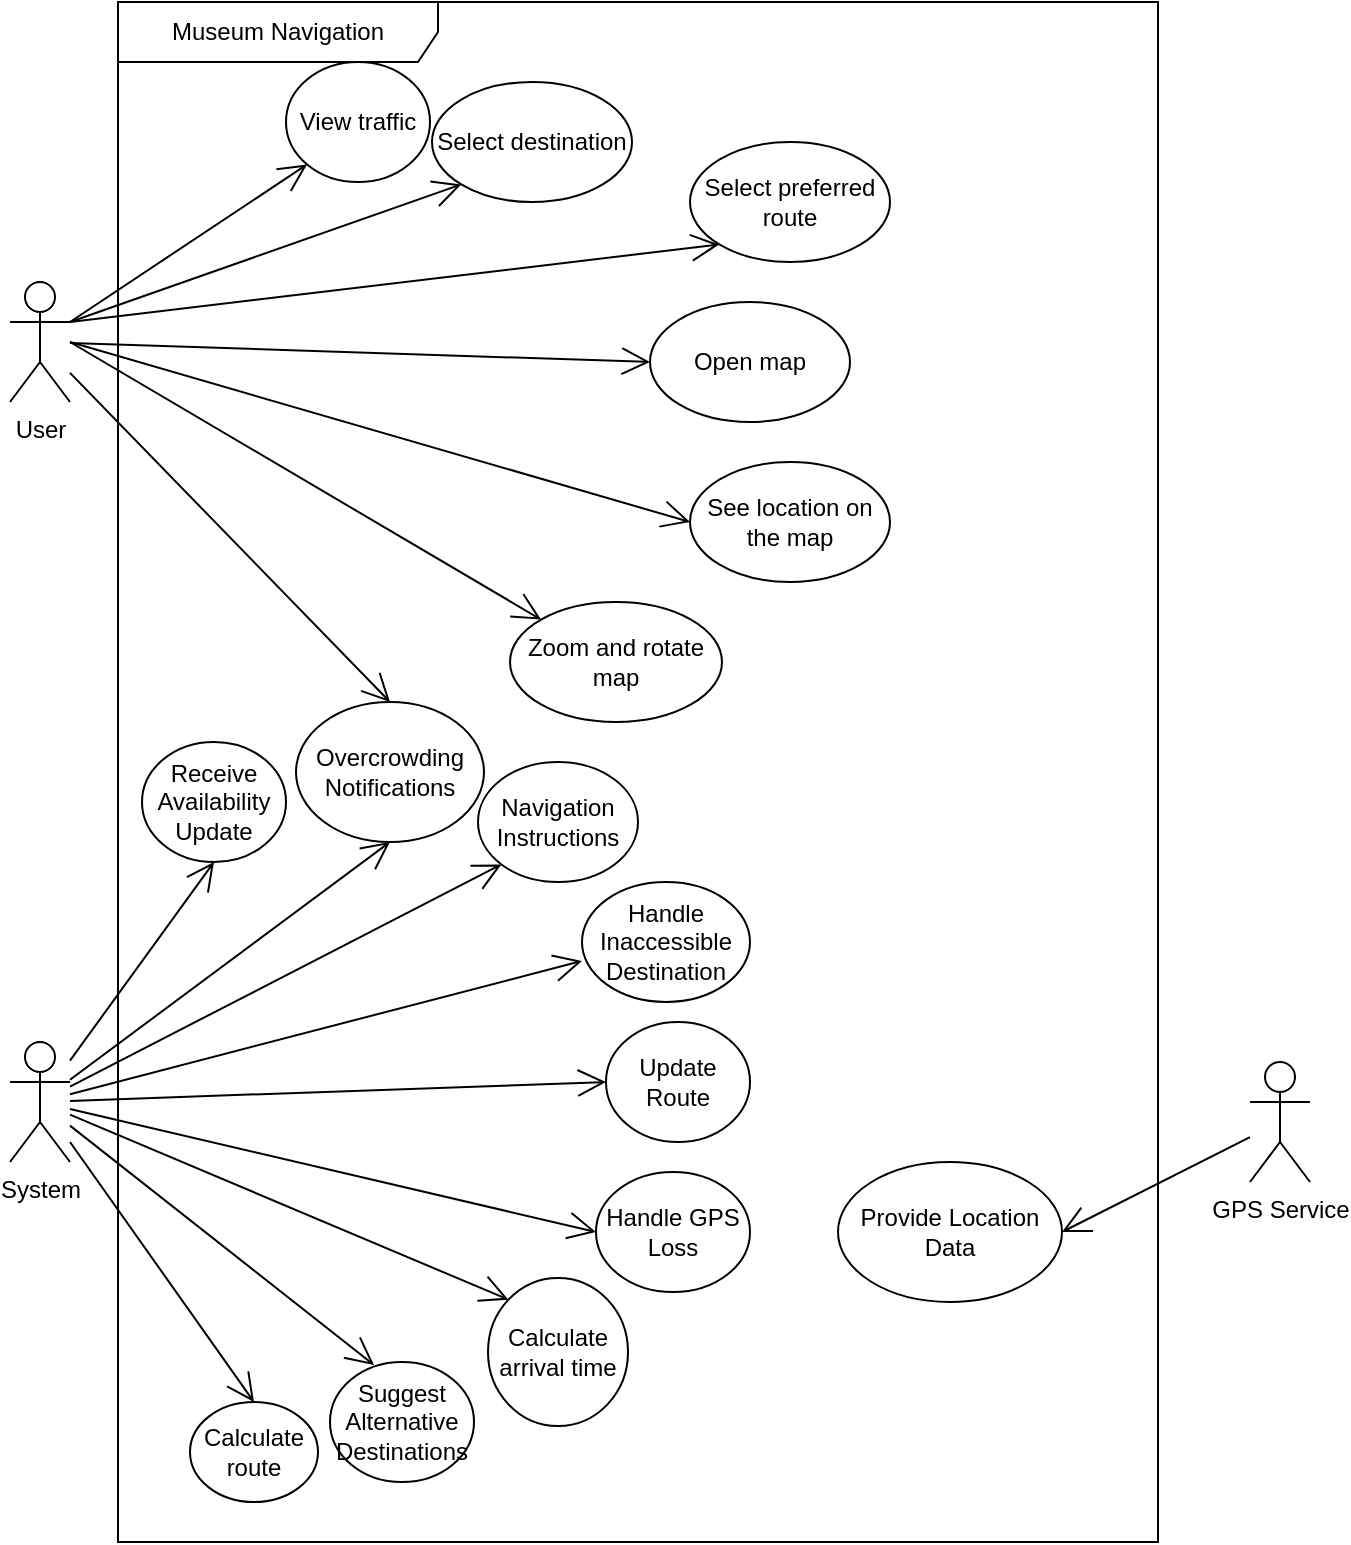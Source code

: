 <mxfile version="24.0.7" type="device">
  <diagram name="Page-1" id="qi3lIp9ydv2oDx0npDC7">
    <mxGraphModel dx="868" dy="2097" grid="1" gridSize="10" guides="1" tooltips="1" connect="1" arrows="1" fold="1" page="1" pageScale="1" pageWidth="827" pageHeight="1169" math="0" shadow="0">
      <root>
        <mxCell id="0" />
        <mxCell id="1" parent="0" />
        <mxCell id="xxnfUtCZBif7c-njbAb_-1" value="&lt;div&gt;Museum Navigation&lt;/div&gt;" style="shape=umlFrame;whiteSpace=wrap;html=1;pointerEvents=0;recursiveResize=0;container=1;collapsible=0;width=160;" vertex="1" parent="1">
          <mxGeometry x="154" y="-450" width="520" height="770" as="geometry" />
        </mxCell>
        <mxCell id="xxnfUtCZBif7c-njbAb_-9" value="Open map" style="ellipse;whiteSpace=wrap;html=1;" vertex="1" parent="xxnfUtCZBif7c-njbAb_-1">
          <mxGeometry x="266" y="150" width="100" height="60" as="geometry" />
        </mxCell>
        <mxCell id="xxnfUtCZBif7c-njbAb_-10" value="See location on the map" style="ellipse;whiteSpace=wrap;html=1;" vertex="1" parent="xxnfUtCZBif7c-njbAb_-1">
          <mxGeometry x="286" y="230" width="100" height="60" as="geometry" />
        </mxCell>
        <mxCell id="xxnfUtCZBif7c-njbAb_-13" value="Select destination" style="ellipse;whiteSpace=wrap;html=1;" vertex="1" parent="xxnfUtCZBif7c-njbAb_-1">
          <mxGeometry x="157" y="40" width="100" height="60" as="geometry" />
        </mxCell>
        <mxCell id="xxnfUtCZBif7c-njbAb_-14" value="Select preferred route" style="ellipse;whiteSpace=wrap;html=1;" vertex="1" parent="xxnfUtCZBif7c-njbAb_-1">
          <mxGeometry x="286" y="70" width="100" height="60" as="geometry" />
        </mxCell>
        <mxCell id="xxnfUtCZBif7c-njbAb_-17" value="Zoom and rotate map" style="ellipse;whiteSpace=wrap;html=1;" vertex="1" parent="xxnfUtCZBif7c-njbAb_-1">
          <mxGeometry x="196" y="300" width="106" height="60" as="geometry" />
        </mxCell>
        <mxCell id="xxnfUtCZBif7c-njbAb_-22" value="Provide Location Data" style="ellipse;whiteSpace=wrap;html=1;" vertex="1" parent="xxnfUtCZBif7c-njbAb_-1">
          <mxGeometry x="360" y="580" width="112" height="70" as="geometry" />
        </mxCell>
        <mxCell id="xxnfUtCZBif7c-njbAb_-27" value="Calculate arrival time" style="ellipse;whiteSpace=wrap;html=1;direction=south;" vertex="1" parent="xxnfUtCZBif7c-njbAb_-1">
          <mxGeometry x="185" y="638" width="70" height="74" as="geometry" />
        </mxCell>
        <mxCell id="xxnfUtCZBif7c-njbAb_-28" value="Calculate route" style="ellipse;whiteSpace=wrap;html=1;" vertex="1" parent="xxnfUtCZBif7c-njbAb_-1">
          <mxGeometry x="36" y="700" width="64" height="50" as="geometry" />
        </mxCell>
        <mxCell id="xxnfUtCZBif7c-njbAb_-29" value="Handle GPS Loss" style="ellipse;whiteSpace=wrap;html=1;" vertex="1" parent="xxnfUtCZBif7c-njbAb_-1">
          <mxGeometry x="239" y="585" width="77" height="60" as="geometry" />
        </mxCell>
        <mxCell id="xxnfUtCZBif7c-njbAb_-30" value="Navigation Instructions" style="ellipse;whiteSpace=wrap;html=1;" vertex="1" parent="xxnfUtCZBif7c-njbAb_-1">
          <mxGeometry x="180" y="380" width="80" height="60" as="geometry" />
        </mxCell>
        <mxCell id="xxnfUtCZBif7c-njbAb_-33" value="Handle Inaccessible Destination" style="ellipse;whiteSpace=wrap;html=1;" vertex="1" parent="xxnfUtCZBif7c-njbAb_-1">
          <mxGeometry x="232" y="440" width="84" height="60" as="geometry" />
        </mxCell>
        <mxCell id="xxnfUtCZBif7c-njbAb_-34" value="Update Route" style="ellipse;whiteSpace=wrap;html=1;" vertex="1" parent="xxnfUtCZBif7c-njbAb_-1">
          <mxGeometry x="244" y="510" width="72" height="60" as="geometry" />
        </mxCell>
        <mxCell id="xxnfUtCZBif7c-njbAb_-35" value="Receive Availability Update" style="ellipse;whiteSpace=wrap;html=1;" vertex="1" parent="xxnfUtCZBif7c-njbAb_-1">
          <mxGeometry x="12" y="370" width="72" height="60" as="geometry" />
        </mxCell>
        <mxCell id="xxnfUtCZBif7c-njbAb_-36" value="Suggest Alternative Destinations" style="ellipse;whiteSpace=wrap;html=1;" vertex="1" parent="xxnfUtCZBif7c-njbAb_-1">
          <mxGeometry x="106" y="680" width="72" height="60" as="geometry" />
        </mxCell>
        <mxCell id="xxnfUtCZBif7c-njbAb_-37" value="Overcrowding Notifications" style="ellipse;whiteSpace=wrap;html=1;" vertex="1" parent="xxnfUtCZBif7c-njbAb_-1">
          <mxGeometry x="89" y="350" width="94" height="70" as="geometry" />
        </mxCell>
        <mxCell id="xxnfUtCZBif7c-njbAb_-51" value="View traffic" style="ellipse;whiteSpace=wrap;html=1;" vertex="1" parent="xxnfUtCZBif7c-njbAb_-1">
          <mxGeometry x="84" y="30" width="72" height="60" as="geometry" />
        </mxCell>
        <mxCell id="xxnfUtCZBif7c-njbAb_-2" value="User" style="shape=umlActor;verticalLabelPosition=bottom;verticalAlign=top;html=1;" vertex="1" parent="1">
          <mxGeometry x="100" y="-310" width="30" height="60" as="geometry" />
        </mxCell>
        <mxCell id="xxnfUtCZBif7c-njbAb_-3" value="System" style="shape=umlActor;verticalLabelPosition=bottom;verticalAlign=top;html=1;" vertex="1" parent="1">
          <mxGeometry x="100" y="70" width="30" height="60" as="geometry" />
        </mxCell>
        <mxCell id="xxnfUtCZBif7c-njbAb_-21" value="GPS Service" style="shape=umlActor;verticalLabelPosition=bottom;verticalAlign=top;html=1;" vertex="1" parent="1">
          <mxGeometry x="720" y="80" width="30" height="60" as="geometry" />
        </mxCell>
        <mxCell id="xxnfUtCZBif7c-njbAb_-26" value="" style="endArrow=open;endFill=1;endSize=12;html=1;rounded=0;entryX=1;entryY=0.5;entryDx=0;entryDy=0;" edge="1" parent="1" source="xxnfUtCZBif7c-njbAb_-21" target="xxnfUtCZBif7c-njbAb_-22">
          <mxGeometry width="160" relative="1" as="geometry">
            <mxPoint x="420" y="140" as="sourcePoint" />
            <mxPoint x="580" y="140" as="targetPoint" />
          </mxGeometry>
        </mxCell>
        <mxCell id="xxnfUtCZBif7c-njbAb_-38" value="" style="endArrow=open;endFill=1;endSize=12;html=1;rounded=0;entryX=0.5;entryY=1;entryDx=0;entryDy=0;" edge="1" parent="1" source="xxnfUtCZBif7c-njbAb_-3" target="xxnfUtCZBif7c-njbAb_-35">
          <mxGeometry width="160" relative="1" as="geometry">
            <mxPoint x="280" y="20" as="sourcePoint" />
            <mxPoint x="440" y="20" as="targetPoint" />
          </mxGeometry>
        </mxCell>
        <mxCell id="xxnfUtCZBif7c-njbAb_-39" value="" style="endArrow=open;endFill=1;endSize=12;html=1;rounded=0;entryX=0.5;entryY=1;entryDx=0;entryDy=0;" edge="1" parent="1" source="xxnfUtCZBif7c-njbAb_-3" target="xxnfUtCZBif7c-njbAb_-37">
          <mxGeometry width="160" relative="1" as="geometry">
            <mxPoint x="140" y="89" as="sourcePoint" />
            <mxPoint x="212" y="-10" as="targetPoint" />
          </mxGeometry>
        </mxCell>
        <mxCell id="xxnfUtCZBif7c-njbAb_-40" value="" style="endArrow=open;endFill=1;endSize=12;html=1;rounded=0;entryX=0;entryY=1;entryDx=0;entryDy=0;" edge="1" parent="1" source="xxnfUtCZBif7c-njbAb_-3" target="xxnfUtCZBif7c-njbAb_-30">
          <mxGeometry width="160" relative="1" as="geometry">
            <mxPoint x="150" y="99" as="sourcePoint" />
            <mxPoint x="222" as="targetPoint" />
          </mxGeometry>
        </mxCell>
        <mxCell id="xxnfUtCZBif7c-njbAb_-41" value="" style="endArrow=open;endFill=1;endSize=12;html=1;rounded=0;entryX=0;entryY=0.658;entryDx=0;entryDy=0;entryPerimeter=0;" edge="1" parent="1" source="xxnfUtCZBif7c-njbAb_-3" target="xxnfUtCZBif7c-njbAb_-33">
          <mxGeometry width="160" relative="1" as="geometry">
            <mxPoint x="160" y="109" as="sourcePoint" />
            <mxPoint x="232" y="10" as="targetPoint" />
          </mxGeometry>
        </mxCell>
        <mxCell id="xxnfUtCZBif7c-njbAb_-42" value="" style="endArrow=open;endFill=1;endSize=12;html=1;rounded=0;entryX=0;entryY=0.5;entryDx=0;entryDy=0;" edge="1" parent="1" source="xxnfUtCZBif7c-njbAb_-3" target="xxnfUtCZBif7c-njbAb_-34">
          <mxGeometry width="160" relative="1" as="geometry">
            <mxPoint x="170" y="119" as="sourcePoint" />
            <mxPoint x="242" y="20" as="targetPoint" />
          </mxGeometry>
        </mxCell>
        <mxCell id="xxnfUtCZBif7c-njbAb_-43" value="" style="endArrow=open;endFill=1;endSize=12;html=1;rounded=0;entryX=0;entryY=0.5;entryDx=0;entryDy=0;" edge="1" parent="1" source="xxnfUtCZBif7c-njbAb_-3" target="xxnfUtCZBif7c-njbAb_-29">
          <mxGeometry width="160" relative="1" as="geometry">
            <mxPoint x="180" y="129" as="sourcePoint" />
            <mxPoint x="252" y="30" as="targetPoint" />
          </mxGeometry>
        </mxCell>
        <mxCell id="xxnfUtCZBif7c-njbAb_-44" value="" style="endArrow=open;endFill=1;endSize=12;html=1;rounded=0;entryX=0;entryY=1;entryDx=0;entryDy=0;" edge="1" parent="1" source="xxnfUtCZBif7c-njbAb_-3" target="xxnfUtCZBif7c-njbAb_-27">
          <mxGeometry width="160" relative="1" as="geometry">
            <mxPoint x="190" y="139" as="sourcePoint" />
            <mxPoint x="262" y="40" as="targetPoint" />
          </mxGeometry>
        </mxCell>
        <mxCell id="xxnfUtCZBif7c-njbAb_-45" value="" style="endArrow=open;endFill=1;endSize=12;html=1;rounded=0;entryX=0.306;entryY=0.025;entryDx=0;entryDy=0;entryPerimeter=0;" edge="1" parent="1" source="xxnfUtCZBif7c-njbAb_-3" target="xxnfUtCZBif7c-njbAb_-36">
          <mxGeometry width="160" relative="1" as="geometry">
            <mxPoint x="200" y="149" as="sourcePoint" />
            <mxPoint x="272" y="50" as="targetPoint" />
          </mxGeometry>
        </mxCell>
        <mxCell id="xxnfUtCZBif7c-njbAb_-46" value="" style="endArrow=open;endFill=1;endSize=12;html=1;rounded=0;entryX=0.5;entryY=0;entryDx=0;entryDy=0;" edge="1" parent="1" target="xxnfUtCZBif7c-njbAb_-28">
          <mxGeometry width="160" relative="1" as="geometry">
            <mxPoint x="130" y="120" as="sourcePoint" />
            <mxPoint x="282" y="60" as="targetPoint" />
          </mxGeometry>
        </mxCell>
        <mxCell id="xxnfUtCZBif7c-njbAb_-49" value="" style="endArrow=open;endFill=1;endSize=12;html=1;rounded=0;entryX=0.5;entryY=0;entryDx=0;entryDy=0;" edge="1" parent="1" source="xxnfUtCZBif7c-njbAb_-2" target="xxnfUtCZBif7c-njbAb_-37">
          <mxGeometry width="160" relative="1" as="geometry">
            <mxPoint x="100" y="-111" as="sourcePoint" />
            <mxPoint x="172" y="-210" as="targetPoint" />
          </mxGeometry>
        </mxCell>
        <mxCell id="xxnfUtCZBif7c-njbAb_-52" value="" style="endArrow=open;endFill=1;endSize=12;html=1;rounded=0;exitX=1;exitY=0.333;exitDx=0;exitDy=0;exitPerimeter=0;entryX=0;entryY=1;entryDx=0;entryDy=0;" edge="1" parent="1" source="xxnfUtCZBif7c-njbAb_-2" target="xxnfUtCZBif7c-njbAb_-51">
          <mxGeometry width="160" relative="1" as="geometry">
            <mxPoint x="170" y="-230" as="sourcePoint" />
            <mxPoint x="330" y="-230" as="targetPoint" />
          </mxGeometry>
        </mxCell>
        <mxCell id="xxnfUtCZBif7c-njbAb_-53" value="" style="endArrow=open;endFill=1;endSize=12;html=1;rounded=0;entryX=0;entryY=0.5;entryDx=0;entryDy=0;" edge="1" parent="1" source="xxnfUtCZBif7c-njbAb_-2" target="xxnfUtCZBif7c-njbAb_-9">
          <mxGeometry width="160" relative="1" as="geometry">
            <mxPoint x="140" y="-280" as="sourcePoint" />
            <mxPoint x="259" y="-358" as="targetPoint" />
          </mxGeometry>
        </mxCell>
        <mxCell id="xxnfUtCZBif7c-njbAb_-54" value="" style="endArrow=open;endFill=1;endSize=12;html=1;rounded=0;exitX=1;exitY=0.333;exitDx=0;exitDy=0;exitPerimeter=0;entryX=0;entryY=1;entryDx=0;entryDy=0;" edge="1" parent="1" source="xxnfUtCZBif7c-njbAb_-2" target="xxnfUtCZBif7c-njbAb_-13">
          <mxGeometry width="160" relative="1" as="geometry">
            <mxPoint x="150" y="-270" as="sourcePoint" />
            <mxPoint x="269" y="-348" as="targetPoint" />
          </mxGeometry>
        </mxCell>
        <mxCell id="xxnfUtCZBif7c-njbAb_-55" value="" style="endArrow=open;endFill=1;endSize=12;html=1;rounded=0;entryX=0;entryY=1;entryDx=0;entryDy=0;" edge="1" parent="1" target="xxnfUtCZBif7c-njbAb_-14">
          <mxGeometry width="160" relative="1" as="geometry">
            <mxPoint x="130" y="-290" as="sourcePoint" />
            <mxPoint x="279" y="-338" as="targetPoint" />
          </mxGeometry>
        </mxCell>
        <mxCell id="xxnfUtCZBif7c-njbAb_-56" value="" style="endArrow=open;endFill=1;endSize=12;html=1;rounded=0;entryX=0;entryY=0;entryDx=0;entryDy=0;" edge="1" parent="1" target="xxnfUtCZBif7c-njbAb_-17">
          <mxGeometry width="160" relative="1" as="geometry">
            <mxPoint x="130" y="-280" as="sourcePoint" />
            <mxPoint x="289" y="-328" as="targetPoint" />
          </mxGeometry>
        </mxCell>
        <mxCell id="xxnfUtCZBif7c-njbAb_-57" value="" style="endArrow=open;endFill=1;endSize=12;html=1;rounded=0;entryX=0;entryY=0.5;entryDx=0;entryDy=0;" edge="1" parent="1" target="xxnfUtCZBif7c-njbAb_-10">
          <mxGeometry width="160" relative="1" as="geometry">
            <mxPoint x="130" y="-280" as="sourcePoint" />
            <mxPoint x="299" y="-318" as="targetPoint" />
          </mxGeometry>
        </mxCell>
      </root>
    </mxGraphModel>
  </diagram>
</mxfile>
